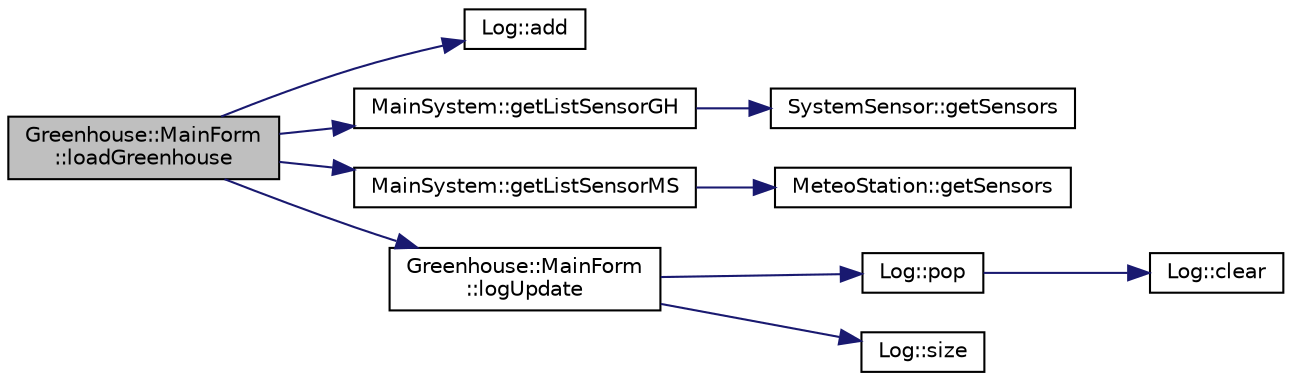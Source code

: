 digraph "Greenhouse::MainForm::loadGreenhouse"
{
 // LATEX_PDF_SIZE
  edge [fontname="Helvetica",fontsize="10",labelfontname="Helvetica",labelfontsize="10"];
  node [fontname="Helvetica",fontsize="10",shape=record];
  rankdir="LR";
  Node1 [label="Greenhouse::MainForm\l::loadGreenhouse",height=0.2,width=0.4,color="black", fillcolor="grey75", style="filled", fontcolor="black",tooltip=" "];
  Node1 -> Node2 [color="midnightblue",fontsize="10",style="solid",fontname="Helvetica"];
  Node2 [label="Log::add",height=0.2,width=0.4,color="black", fillcolor="white", style="filled",URL="$class_log.html#acc5c973fe799d6371328575598e3ce44",tooltip=" "];
  Node1 -> Node3 [color="midnightblue",fontsize="10",style="solid",fontname="Helvetica"];
  Node3 [label="MainSystem::getListSensorGH",height=0.2,width=0.4,color="black", fillcolor="white", style="filled",URL="$class_main_system.html#afd347394779ce32693854c643acdad28",tooltip=" "];
  Node3 -> Node4 [color="midnightblue",fontsize="10",style="solid",fontname="Helvetica"];
  Node4 [label="SystemSensor::getSensors",height=0.2,width=0.4,color="black", fillcolor="white", style="filled",URL="$class_system_sensor.html#a7ec86e3e3daacd352b819894862fc269",tooltip=" "];
  Node1 -> Node5 [color="midnightblue",fontsize="10",style="solid",fontname="Helvetica"];
  Node5 [label="MainSystem::getListSensorMS",height=0.2,width=0.4,color="black", fillcolor="white", style="filled",URL="$class_main_system.html#ab394ff4b6d14b46fd4ce0061b6442f12",tooltip=" "];
  Node5 -> Node6 [color="midnightblue",fontsize="10",style="solid",fontname="Helvetica"];
  Node6 [label="MeteoStation::getSensors",height=0.2,width=0.4,color="black", fillcolor="white", style="filled",URL="$class_meteo_station.html#add8d3d86bc0e325242ad3cb4ea84c600",tooltip=" "];
  Node1 -> Node7 [color="midnightblue",fontsize="10",style="solid",fontname="Helvetica"];
  Node7 [label="Greenhouse::MainForm\l::logUpdate",height=0.2,width=0.4,color="black", fillcolor="white", style="filled",URL="$class_greenhouse_1_1_main_form.html#a1fc52057690db9b82b28f0487d44abde",tooltip=" "];
  Node7 -> Node8 [color="midnightblue",fontsize="10",style="solid",fontname="Helvetica"];
  Node8 [label="Log::pop",height=0.2,width=0.4,color="black", fillcolor="white", style="filled",URL="$class_log.html#ab772985c2fc8139d768f02ca44f1330d",tooltip=" "];
  Node8 -> Node9 [color="midnightblue",fontsize="10",style="solid",fontname="Helvetica"];
  Node9 [label="Log::clear",height=0.2,width=0.4,color="black", fillcolor="white", style="filled",URL="$class_log.html#ae8e21f6b9c3588008349375f2bdbfa6d",tooltip=" "];
  Node7 -> Node10 [color="midnightblue",fontsize="10",style="solid",fontname="Helvetica"];
  Node10 [label="Log::size",height=0.2,width=0.4,color="black", fillcolor="white", style="filled",URL="$class_log.html#a9736c1d26c4c155c50fc44c3249bae96",tooltip=" "];
}
